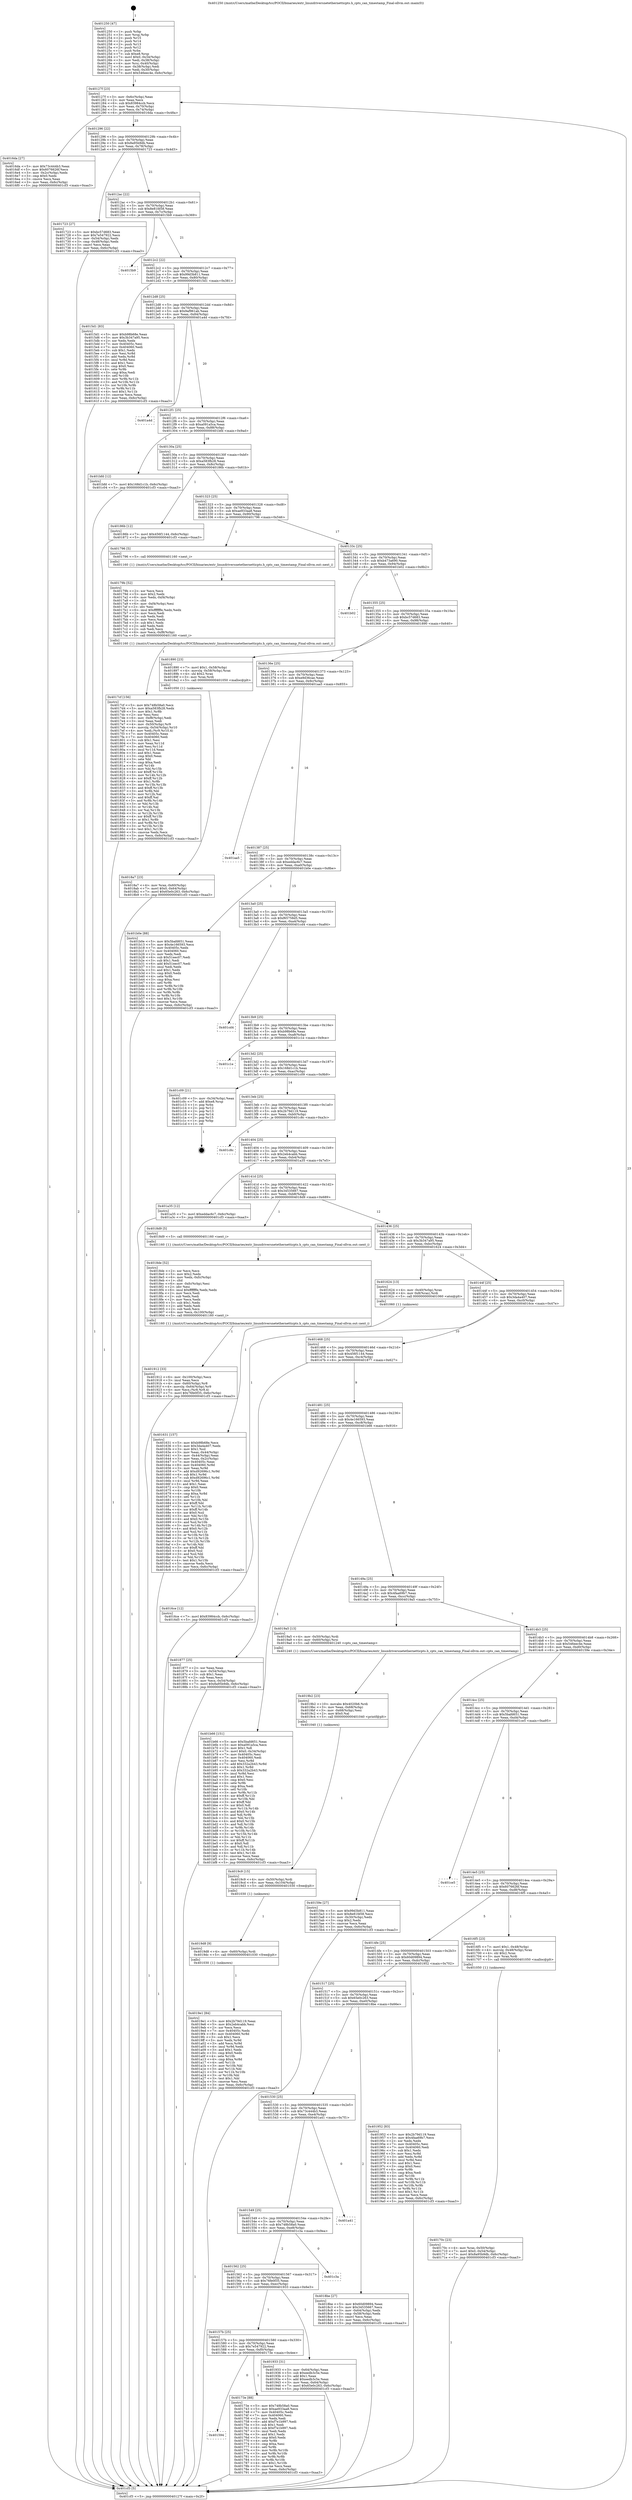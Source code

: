digraph "0x401250" {
  label = "0x401250 (/mnt/c/Users/mathe/Desktop/tcc/POCII/binaries/extr_linuxdriversnetethernetticpts.h_cpts_can_timestamp_Final-ollvm.out::main(0))"
  labelloc = "t"
  node[shape=record]

  Entry [label="",width=0.3,height=0.3,shape=circle,fillcolor=black,style=filled]
  "0x40127f" [label="{
     0x40127f [23]\l
     | [instrs]\l
     &nbsp;&nbsp;0x40127f \<+3\>: mov -0x6c(%rbp),%eax\l
     &nbsp;&nbsp;0x401282 \<+2\>: mov %eax,%ecx\l
     &nbsp;&nbsp;0x401284 \<+6\>: sub $0x83984ccb,%ecx\l
     &nbsp;&nbsp;0x40128a \<+3\>: mov %eax,-0x70(%rbp)\l
     &nbsp;&nbsp;0x40128d \<+3\>: mov %ecx,-0x74(%rbp)\l
     &nbsp;&nbsp;0x401290 \<+6\>: je 00000000004016da \<main+0x48a\>\l
  }"]
  "0x4016da" [label="{
     0x4016da [27]\l
     | [instrs]\l
     &nbsp;&nbsp;0x4016da \<+5\>: mov $0x73c444b3,%eax\l
     &nbsp;&nbsp;0x4016df \<+5\>: mov $0x6076626f,%ecx\l
     &nbsp;&nbsp;0x4016e4 \<+3\>: mov -0x2c(%rbp),%edx\l
     &nbsp;&nbsp;0x4016e7 \<+3\>: cmp $0x0,%edx\l
     &nbsp;&nbsp;0x4016ea \<+3\>: cmove %ecx,%eax\l
     &nbsp;&nbsp;0x4016ed \<+3\>: mov %eax,-0x6c(%rbp)\l
     &nbsp;&nbsp;0x4016f0 \<+5\>: jmp 0000000000401cf3 \<main+0xaa3\>\l
  }"]
  "0x401296" [label="{
     0x401296 [22]\l
     | [instrs]\l
     &nbsp;&nbsp;0x401296 \<+5\>: jmp 000000000040129b \<main+0x4b\>\l
     &nbsp;&nbsp;0x40129b \<+3\>: mov -0x70(%rbp),%eax\l
     &nbsp;&nbsp;0x40129e \<+5\>: sub $0x8a95b9db,%eax\l
     &nbsp;&nbsp;0x4012a3 \<+3\>: mov %eax,-0x78(%rbp)\l
     &nbsp;&nbsp;0x4012a6 \<+6\>: je 0000000000401723 \<main+0x4d3\>\l
  }"]
  Exit [label="",width=0.3,height=0.3,shape=circle,fillcolor=black,style=filled,peripheries=2]
  "0x401723" [label="{
     0x401723 [27]\l
     | [instrs]\l
     &nbsp;&nbsp;0x401723 \<+5\>: mov $0xbc57d683,%eax\l
     &nbsp;&nbsp;0x401728 \<+5\>: mov $0x7e547922,%ecx\l
     &nbsp;&nbsp;0x40172d \<+3\>: mov -0x54(%rbp),%edx\l
     &nbsp;&nbsp;0x401730 \<+3\>: cmp -0x48(%rbp),%edx\l
     &nbsp;&nbsp;0x401733 \<+3\>: cmovl %ecx,%eax\l
     &nbsp;&nbsp;0x401736 \<+3\>: mov %eax,-0x6c(%rbp)\l
     &nbsp;&nbsp;0x401739 \<+5\>: jmp 0000000000401cf3 \<main+0xaa3\>\l
  }"]
  "0x4012ac" [label="{
     0x4012ac [22]\l
     | [instrs]\l
     &nbsp;&nbsp;0x4012ac \<+5\>: jmp 00000000004012b1 \<main+0x61\>\l
     &nbsp;&nbsp;0x4012b1 \<+3\>: mov -0x70(%rbp),%eax\l
     &nbsp;&nbsp;0x4012b4 \<+5\>: sub $0x8e81fd58,%eax\l
     &nbsp;&nbsp;0x4012b9 \<+3\>: mov %eax,-0x7c(%rbp)\l
     &nbsp;&nbsp;0x4012bc \<+6\>: je 00000000004015b9 \<main+0x369\>\l
  }"]
  "0x4019e1" [label="{
     0x4019e1 [84]\l
     | [instrs]\l
     &nbsp;&nbsp;0x4019e1 \<+5\>: mov $0x2b79d119,%eax\l
     &nbsp;&nbsp;0x4019e6 \<+5\>: mov $0x2eb4cabb,%esi\l
     &nbsp;&nbsp;0x4019eb \<+2\>: xor %ecx,%ecx\l
     &nbsp;&nbsp;0x4019ed \<+7\>: mov 0x40405c,%edx\l
     &nbsp;&nbsp;0x4019f4 \<+8\>: mov 0x404060,%r8d\l
     &nbsp;&nbsp;0x4019fc \<+3\>: sub $0x1,%ecx\l
     &nbsp;&nbsp;0x4019ff \<+3\>: mov %edx,%r9d\l
     &nbsp;&nbsp;0x401a02 \<+3\>: add %ecx,%r9d\l
     &nbsp;&nbsp;0x401a05 \<+4\>: imul %r9d,%edx\l
     &nbsp;&nbsp;0x401a09 \<+3\>: and $0x1,%edx\l
     &nbsp;&nbsp;0x401a0c \<+3\>: cmp $0x0,%edx\l
     &nbsp;&nbsp;0x401a0f \<+4\>: sete %r10b\l
     &nbsp;&nbsp;0x401a13 \<+4\>: cmp $0xa,%r8d\l
     &nbsp;&nbsp;0x401a17 \<+4\>: setl %r11b\l
     &nbsp;&nbsp;0x401a1b \<+3\>: mov %r10b,%bl\l
     &nbsp;&nbsp;0x401a1e \<+3\>: and %r11b,%bl\l
     &nbsp;&nbsp;0x401a21 \<+3\>: xor %r11b,%r10b\l
     &nbsp;&nbsp;0x401a24 \<+3\>: or %r10b,%bl\l
     &nbsp;&nbsp;0x401a27 \<+3\>: test $0x1,%bl\l
     &nbsp;&nbsp;0x401a2a \<+3\>: cmovne %esi,%eax\l
     &nbsp;&nbsp;0x401a2d \<+3\>: mov %eax,-0x6c(%rbp)\l
     &nbsp;&nbsp;0x401a30 \<+5\>: jmp 0000000000401cf3 \<main+0xaa3\>\l
  }"]
  "0x4015b9" [label="{
     0x4015b9\l
  }", style=dashed]
  "0x4012c2" [label="{
     0x4012c2 [22]\l
     | [instrs]\l
     &nbsp;&nbsp;0x4012c2 \<+5\>: jmp 00000000004012c7 \<main+0x77\>\l
     &nbsp;&nbsp;0x4012c7 \<+3\>: mov -0x70(%rbp),%eax\l
     &nbsp;&nbsp;0x4012ca \<+5\>: sub $0x99d3b811,%eax\l
     &nbsp;&nbsp;0x4012cf \<+3\>: mov %eax,-0x80(%rbp)\l
     &nbsp;&nbsp;0x4012d2 \<+6\>: je 00000000004015d1 \<main+0x381\>\l
  }"]
  "0x4019d8" [label="{
     0x4019d8 [9]\l
     | [instrs]\l
     &nbsp;&nbsp;0x4019d8 \<+4\>: mov -0x60(%rbp),%rdi\l
     &nbsp;&nbsp;0x4019dc \<+5\>: call 0000000000401030 \<free@plt\>\l
     | [calls]\l
     &nbsp;&nbsp;0x401030 \{1\} (unknown)\l
  }"]
  "0x4015d1" [label="{
     0x4015d1 [83]\l
     | [instrs]\l
     &nbsp;&nbsp;0x4015d1 \<+5\>: mov $0xb98b68e,%eax\l
     &nbsp;&nbsp;0x4015d6 \<+5\>: mov $0x3b347a95,%ecx\l
     &nbsp;&nbsp;0x4015db \<+2\>: xor %edx,%edx\l
     &nbsp;&nbsp;0x4015dd \<+7\>: mov 0x40405c,%esi\l
     &nbsp;&nbsp;0x4015e4 \<+7\>: mov 0x404060,%edi\l
     &nbsp;&nbsp;0x4015eb \<+3\>: sub $0x1,%edx\l
     &nbsp;&nbsp;0x4015ee \<+3\>: mov %esi,%r8d\l
     &nbsp;&nbsp;0x4015f1 \<+3\>: add %edx,%r8d\l
     &nbsp;&nbsp;0x4015f4 \<+4\>: imul %r8d,%esi\l
     &nbsp;&nbsp;0x4015f8 \<+3\>: and $0x1,%esi\l
     &nbsp;&nbsp;0x4015fb \<+3\>: cmp $0x0,%esi\l
     &nbsp;&nbsp;0x4015fe \<+4\>: sete %r9b\l
     &nbsp;&nbsp;0x401602 \<+3\>: cmp $0xa,%edi\l
     &nbsp;&nbsp;0x401605 \<+4\>: setl %r10b\l
     &nbsp;&nbsp;0x401609 \<+3\>: mov %r9b,%r11b\l
     &nbsp;&nbsp;0x40160c \<+3\>: and %r10b,%r11b\l
     &nbsp;&nbsp;0x40160f \<+3\>: xor %r10b,%r9b\l
     &nbsp;&nbsp;0x401612 \<+3\>: or %r9b,%r11b\l
     &nbsp;&nbsp;0x401615 \<+4\>: test $0x1,%r11b\l
     &nbsp;&nbsp;0x401619 \<+3\>: cmovne %ecx,%eax\l
     &nbsp;&nbsp;0x40161c \<+3\>: mov %eax,-0x6c(%rbp)\l
     &nbsp;&nbsp;0x40161f \<+5\>: jmp 0000000000401cf3 \<main+0xaa3\>\l
  }"]
  "0x4012d8" [label="{
     0x4012d8 [25]\l
     | [instrs]\l
     &nbsp;&nbsp;0x4012d8 \<+5\>: jmp 00000000004012dd \<main+0x8d\>\l
     &nbsp;&nbsp;0x4012dd \<+3\>: mov -0x70(%rbp),%eax\l
     &nbsp;&nbsp;0x4012e0 \<+5\>: sub $0x9af961ab,%eax\l
     &nbsp;&nbsp;0x4012e5 \<+6\>: mov %eax,-0x84(%rbp)\l
     &nbsp;&nbsp;0x4012eb \<+6\>: je 0000000000401a4d \<main+0x7fd\>\l
  }"]
  "0x4019c9" [label="{
     0x4019c9 [15]\l
     | [instrs]\l
     &nbsp;&nbsp;0x4019c9 \<+4\>: mov -0x50(%rbp),%rdi\l
     &nbsp;&nbsp;0x4019cd \<+6\>: mov %eax,-0x104(%rbp)\l
     &nbsp;&nbsp;0x4019d3 \<+5\>: call 0000000000401030 \<free@plt\>\l
     | [calls]\l
     &nbsp;&nbsp;0x401030 \{1\} (unknown)\l
  }"]
  "0x401a4d" [label="{
     0x401a4d\l
  }", style=dashed]
  "0x4012f1" [label="{
     0x4012f1 [25]\l
     | [instrs]\l
     &nbsp;&nbsp;0x4012f1 \<+5\>: jmp 00000000004012f6 \<main+0xa6\>\l
     &nbsp;&nbsp;0x4012f6 \<+3\>: mov -0x70(%rbp),%eax\l
     &nbsp;&nbsp;0x4012f9 \<+5\>: sub $0xa091a5ca,%eax\l
     &nbsp;&nbsp;0x4012fe \<+6\>: mov %eax,-0x88(%rbp)\l
     &nbsp;&nbsp;0x401304 \<+6\>: je 0000000000401bfd \<main+0x9ad\>\l
  }"]
  "0x4019b2" [label="{
     0x4019b2 [23]\l
     | [instrs]\l
     &nbsp;&nbsp;0x4019b2 \<+10\>: movabs $0x4020b6,%rdi\l
     &nbsp;&nbsp;0x4019bc \<+3\>: mov %eax,-0x68(%rbp)\l
     &nbsp;&nbsp;0x4019bf \<+3\>: mov -0x68(%rbp),%esi\l
     &nbsp;&nbsp;0x4019c2 \<+2\>: mov $0x0,%al\l
     &nbsp;&nbsp;0x4019c4 \<+5\>: call 0000000000401040 \<printf@plt\>\l
     | [calls]\l
     &nbsp;&nbsp;0x401040 \{1\} (unknown)\l
  }"]
  "0x401bfd" [label="{
     0x401bfd [12]\l
     | [instrs]\l
     &nbsp;&nbsp;0x401bfd \<+7\>: movl $0x168d1c1b,-0x6c(%rbp)\l
     &nbsp;&nbsp;0x401c04 \<+5\>: jmp 0000000000401cf3 \<main+0xaa3\>\l
  }"]
  "0x40130a" [label="{
     0x40130a [25]\l
     | [instrs]\l
     &nbsp;&nbsp;0x40130a \<+5\>: jmp 000000000040130f \<main+0xbf\>\l
     &nbsp;&nbsp;0x40130f \<+3\>: mov -0x70(%rbp),%eax\l
     &nbsp;&nbsp;0x401312 \<+5\>: sub $0xa583fb28,%eax\l
     &nbsp;&nbsp;0x401317 \<+6\>: mov %eax,-0x8c(%rbp)\l
     &nbsp;&nbsp;0x40131d \<+6\>: je 000000000040186b \<main+0x61b\>\l
  }"]
  "0x401912" [label="{
     0x401912 [33]\l
     | [instrs]\l
     &nbsp;&nbsp;0x401912 \<+6\>: mov -0x100(%rbp),%ecx\l
     &nbsp;&nbsp;0x401918 \<+3\>: imul %eax,%ecx\l
     &nbsp;&nbsp;0x40191b \<+4\>: mov -0x60(%rbp),%r8\l
     &nbsp;&nbsp;0x40191f \<+4\>: movslq -0x64(%rbp),%r9\l
     &nbsp;&nbsp;0x401923 \<+4\>: mov %ecx,(%r8,%r9,4)\l
     &nbsp;&nbsp;0x401927 \<+7\>: movl $0x76fe0f35,-0x6c(%rbp)\l
     &nbsp;&nbsp;0x40192e \<+5\>: jmp 0000000000401cf3 \<main+0xaa3\>\l
  }"]
  "0x40186b" [label="{
     0x40186b [12]\l
     | [instrs]\l
     &nbsp;&nbsp;0x40186b \<+7\>: movl $0x456f1144,-0x6c(%rbp)\l
     &nbsp;&nbsp;0x401872 \<+5\>: jmp 0000000000401cf3 \<main+0xaa3\>\l
  }"]
  "0x401323" [label="{
     0x401323 [25]\l
     | [instrs]\l
     &nbsp;&nbsp;0x401323 \<+5\>: jmp 0000000000401328 \<main+0xd8\>\l
     &nbsp;&nbsp;0x401328 \<+3\>: mov -0x70(%rbp),%eax\l
     &nbsp;&nbsp;0x40132b \<+5\>: sub $0xae933aa8,%eax\l
     &nbsp;&nbsp;0x401330 \<+6\>: mov %eax,-0x90(%rbp)\l
     &nbsp;&nbsp;0x401336 \<+6\>: je 0000000000401796 \<main+0x546\>\l
  }"]
  "0x4018de" [label="{
     0x4018de [52]\l
     | [instrs]\l
     &nbsp;&nbsp;0x4018de \<+2\>: xor %ecx,%ecx\l
     &nbsp;&nbsp;0x4018e0 \<+5\>: mov $0x2,%edx\l
     &nbsp;&nbsp;0x4018e5 \<+6\>: mov %edx,-0xfc(%rbp)\l
     &nbsp;&nbsp;0x4018eb \<+1\>: cltd\l
     &nbsp;&nbsp;0x4018ec \<+6\>: mov -0xfc(%rbp),%esi\l
     &nbsp;&nbsp;0x4018f2 \<+2\>: idiv %esi\l
     &nbsp;&nbsp;0x4018f4 \<+6\>: imul $0xfffffffe,%edx,%edx\l
     &nbsp;&nbsp;0x4018fa \<+2\>: mov %ecx,%edi\l
     &nbsp;&nbsp;0x4018fc \<+2\>: sub %edx,%edi\l
     &nbsp;&nbsp;0x4018fe \<+2\>: mov %ecx,%edx\l
     &nbsp;&nbsp;0x401900 \<+3\>: sub $0x1,%edx\l
     &nbsp;&nbsp;0x401903 \<+2\>: add %edx,%edi\l
     &nbsp;&nbsp;0x401905 \<+2\>: sub %edi,%ecx\l
     &nbsp;&nbsp;0x401907 \<+6\>: mov %ecx,-0x100(%rbp)\l
     &nbsp;&nbsp;0x40190d \<+5\>: call 0000000000401160 \<next_i\>\l
     | [calls]\l
     &nbsp;&nbsp;0x401160 \{1\} (/mnt/c/Users/mathe/Desktop/tcc/POCII/binaries/extr_linuxdriversnetethernetticpts.h_cpts_can_timestamp_Final-ollvm.out::next_i)\l
  }"]
  "0x401796" [label="{
     0x401796 [5]\l
     | [instrs]\l
     &nbsp;&nbsp;0x401796 \<+5\>: call 0000000000401160 \<next_i\>\l
     | [calls]\l
     &nbsp;&nbsp;0x401160 \{1\} (/mnt/c/Users/mathe/Desktop/tcc/POCII/binaries/extr_linuxdriversnetethernetticpts.h_cpts_can_timestamp_Final-ollvm.out::next_i)\l
  }"]
  "0x40133c" [label="{
     0x40133c [25]\l
     | [instrs]\l
     &nbsp;&nbsp;0x40133c \<+5\>: jmp 0000000000401341 \<main+0xf1\>\l
     &nbsp;&nbsp;0x401341 \<+3\>: mov -0x70(%rbp),%eax\l
     &nbsp;&nbsp;0x401344 \<+5\>: sub $0xb473a690,%eax\l
     &nbsp;&nbsp;0x401349 \<+6\>: mov %eax,-0x94(%rbp)\l
     &nbsp;&nbsp;0x40134f \<+6\>: je 0000000000401b02 \<main+0x8b2\>\l
  }"]
  "0x4018a7" [label="{
     0x4018a7 [23]\l
     | [instrs]\l
     &nbsp;&nbsp;0x4018a7 \<+4\>: mov %rax,-0x60(%rbp)\l
     &nbsp;&nbsp;0x4018ab \<+7\>: movl $0x0,-0x64(%rbp)\l
     &nbsp;&nbsp;0x4018b2 \<+7\>: movl $0x65e0c263,-0x6c(%rbp)\l
     &nbsp;&nbsp;0x4018b9 \<+5\>: jmp 0000000000401cf3 \<main+0xaa3\>\l
  }"]
  "0x401b02" [label="{
     0x401b02\l
  }", style=dashed]
  "0x401355" [label="{
     0x401355 [25]\l
     | [instrs]\l
     &nbsp;&nbsp;0x401355 \<+5\>: jmp 000000000040135a \<main+0x10a\>\l
     &nbsp;&nbsp;0x40135a \<+3\>: mov -0x70(%rbp),%eax\l
     &nbsp;&nbsp;0x40135d \<+5\>: sub $0xbc57d683,%eax\l
     &nbsp;&nbsp;0x401362 \<+6\>: mov %eax,-0x98(%rbp)\l
     &nbsp;&nbsp;0x401368 \<+6\>: je 0000000000401890 \<main+0x640\>\l
  }"]
  "0x4017cf" [label="{
     0x4017cf [156]\l
     | [instrs]\l
     &nbsp;&nbsp;0x4017cf \<+5\>: mov $0x748b58a0,%ecx\l
     &nbsp;&nbsp;0x4017d4 \<+5\>: mov $0xa583fb28,%edx\l
     &nbsp;&nbsp;0x4017d9 \<+3\>: mov $0x1,%r8b\l
     &nbsp;&nbsp;0x4017dc \<+2\>: xor %esi,%esi\l
     &nbsp;&nbsp;0x4017de \<+6\>: mov -0xf8(%rbp),%edi\l
     &nbsp;&nbsp;0x4017e4 \<+3\>: imul %eax,%edi\l
     &nbsp;&nbsp;0x4017e7 \<+4\>: mov -0x50(%rbp),%r9\l
     &nbsp;&nbsp;0x4017eb \<+4\>: movslq -0x54(%rbp),%r10\l
     &nbsp;&nbsp;0x4017ef \<+4\>: mov %edi,(%r9,%r10,4)\l
     &nbsp;&nbsp;0x4017f3 \<+7\>: mov 0x40405c,%eax\l
     &nbsp;&nbsp;0x4017fa \<+7\>: mov 0x404060,%edi\l
     &nbsp;&nbsp;0x401801 \<+3\>: sub $0x1,%esi\l
     &nbsp;&nbsp;0x401804 \<+3\>: mov %eax,%r11d\l
     &nbsp;&nbsp;0x401807 \<+3\>: add %esi,%r11d\l
     &nbsp;&nbsp;0x40180a \<+4\>: imul %r11d,%eax\l
     &nbsp;&nbsp;0x40180e \<+3\>: and $0x1,%eax\l
     &nbsp;&nbsp;0x401811 \<+3\>: cmp $0x0,%eax\l
     &nbsp;&nbsp;0x401814 \<+3\>: sete %bl\l
     &nbsp;&nbsp;0x401817 \<+3\>: cmp $0xa,%edi\l
     &nbsp;&nbsp;0x40181a \<+4\>: setl %r14b\l
     &nbsp;&nbsp;0x40181e \<+3\>: mov %bl,%r15b\l
     &nbsp;&nbsp;0x401821 \<+4\>: xor $0xff,%r15b\l
     &nbsp;&nbsp;0x401825 \<+3\>: mov %r14b,%r12b\l
     &nbsp;&nbsp;0x401828 \<+4\>: xor $0xff,%r12b\l
     &nbsp;&nbsp;0x40182c \<+4\>: xor $0x1,%r8b\l
     &nbsp;&nbsp;0x401830 \<+3\>: mov %r15b,%r13b\l
     &nbsp;&nbsp;0x401833 \<+4\>: and $0xff,%r13b\l
     &nbsp;&nbsp;0x401837 \<+3\>: and %r8b,%bl\l
     &nbsp;&nbsp;0x40183a \<+3\>: mov %r12b,%al\l
     &nbsp;&nbsp;0x40183d \<+2\>: and $0xff,%al\l
     &nbsp;&nbsp;0x40183f \<+3\>: and %r8b,%r14b\l
     &nbsp;&nbsp;0x401842 \<+3\>: or %bl,%r13b\l
     &nbsp;&nbsp;0x401845 \<+3\>: or %r14b,%al\l
     &nbsp;&nbsp;0x401848 \<+3\>: xor %al,%r13b\l
     &nbsp;&nbsp;0x40184b \<+3\>: or %r12b,%r15b\l
     &nbsp;&nbsp;0x40184e \<+4\>: xor $0xff,%r15b\l
     &nbsp;&nbsp;0x401852 \<+4\>: or $0x1,%r8b\l
     &nbsp;&nbsp;0x401856 \<+3\>: and %r8b,%r15b\l
     &nbsp;&nbsp;0x401859 \<+3\>: or %r15b,%r13b\l
     &nbsp;&nbsp;0x40185c \<+4\>: test $0x1,%r13b\l
     &nbsp;&nbsp;0x401860 \<+3\>: cmovne %edx,%ecx\l
     &nbsp;&nbsp;0x401863 \<+3\>: mov %ecx,-0x6c(%rbp)\l
     &nbsp;&nbsp;0x401866 \<+5\>: jmp 0000000000401cf3 \<main+0xaa3\>\l
  }"]
  "0x401890" [label="{
     0x401890 [23]\l
     | [instrs]\l
     &nbsp;&nbsp;0x401890 \<+7\>: movl $0x1,-0x58(%rbp)\l
     &nbsp;&nbsp;0x401897 \<+4\>: movslq -0x58(%rbp),%rax\l
     &nbsp;&nbsp;0x40189b \<+4\>: shl $0x2,%rax\l
     &nbsp;&nbsp;0x40189f \<+3\>: mov %rax,%rdi\l
     &nbsp;&nbsp;0x4018a2 \<+5\>: call 0000000000401050 \<malloc@plt\>\l
     | [calls]\l
     &nbsp;&nbsp;0x401050 \{1\} (unknown)\l
  }"]
  "0x40136e" [label="{
     0x40136e [25]\l
     | [instrs]\l
     &nbsp;&nbsp;0x40136e \<+5\>: jmp 0000000000401373 \<main+0x123\>\l
     &nbsp;&nbsp;0x401373 \<+3\>: mov -0x70(%rbp),%eax\l
     &nbsp;&nbsp;0x401376 \<+5\>: sub $0xe9d36cae,%eax\l
     &nbsp;&nbsp;0x40137b \<+6\>: mov %eax,-0x9c(%rbp)\l
     &nbsp;&nbsp;0x401381 \<+6\>: je 0000000000401aa5 \<main+0x855\>\l
  }"]
  "0x40179b" [label="{
     0x40179b [52]\l
     | [instrs]\l
     &nbsp;&nbsp;0x40179b \<+2\>: xor %ecx,%ecx\l
     &nbsp;&nbsp;0x40179d \<+5\>: mov $0x2,%edx\l
     &nbsp;&nbsp;0x4017a2 \<+6\>: mov %edx,-0xf4(%rbp)\l
     &nbsp;&nbsp;0x4017a8 \<+1\>: cltd\l
     &nbsp;&nbsp;0x4017a9 \<+6\>: mov -0xf4(%rbp),%esi\l
     &nbsp;&nbsp;0x4017af \<+2\>: idiv %esi\l
     &nbsp;&nbsp;0x4017b1 \<+6\>: imul $0xfffffffe,%edx,%edx\l
     &nbsp;&nbsp;0x4017b7 \<+2\>: mov %ecx,%edi\l
     &nbsp;&nbsp;0x4017b9 \<+2\>: sub %edx,%edi\l
     &nbsp;&nbsp;0x4017bb \<+2\>: mov %ecx,%edx\l
     &nbsp;&nbsp;0x4017bd \<+3\>: sub $0x1,%edx\l
     &nbsp;&nbsp;0x4017c0 \<+2\>: add %edx,%edi\l
     &nbsp;&nbsp;0x4017c2 \<+2\>: sub %edi,%ecx\l
     &nbsp;&nbsp;0x4017c4 \<+6\>: mov %ecx,-0xf8(%rbp)\l
     &nbsp;&nbsp;0x4017ca \<+5\>: call 0000000000401160 \<next_i\>\l
     | [calls]\l
     &nbsp;&nbsp;0x401160 \{1\} (/mnt/c/Users/mathe/Desktop/tcc/POCII/binaries/extr_linuxdriversnetethernetticpts.h_cpts_can_timestamp_Final-ollvm.out::next_i)\l
  }"]
  "0x401aa5" [label="{
     0x401aa5\l
  }", style=dashed]
  "0x401387" [label="{
     0x401387 [25]\l
     | [instrs]\l
     &nbsp;&nbsp;0x401387 \<+5\>: jmp 000000000040138c \<main+0x13c\>\l
     &nbsp;&nbsp;0x40138c \<+3\>: mov -0x70(%rbp),%eax\l
     &nbsp;&nbsp;0x40138f \<+5\>: sub $0xeddac6c7,%eax\l
     &nbsp;&nbsp;0x401394 \<+6\>: mov %eax,-0xa0(%rbp)\l
     &nbsp;&nbsp;0x40139a \<+6\>: je 0000000000401b0e \<main+0x8be\>\l
  }"]
  "0x401594" [label="{
     0x401594\l
  }", style=dashed]
  "0x401b0e" [label="{
     0x401b0e [88]\l
     | [instrs]\l
     &nbsp;&nbsp;0x401b0e \<+5\>: mov $0x5bafd651,%eax\l
     &nbsp;&nbsp;0x401b13 \<+5\>: mov $0x4e166593,%ecx\l
     &nbsp;&nbsp;0x401b18 \<+7\>: mov 0x40405c,%edx\l
     &nbsp;&nbsp;0x401b1f \<+7\>: mov 0x404060,%esi\l
     &nbsp;&nbsp;0x401b26 \<+2\>: mov %edx,%edi\l
     &nbsp;&nbsp;0x401b28 \<+6\>: sub $0x51eec07,%edi\l
     &nbsp;&nbsp;0x401b2e \<+3\>: sub $0x1,%edi\l
     &nbsp;&nbsp;0x401b31 \<+6\>: add $0x51eec07,%edi\l
     &nbsp;&nbsp;0x401b37 \<+3\>: imul %edi,%edx\l
     &nbsp;&nbsp;0x401b3a \<+3\>: and $0x1,%edx\l
     &nbsp;&nbsp;0x401b3d \<+3\>: cmp $0x0,%edx\l
     &nbsp;&nbsp;0x401b40 \<+4\>: sete %r8b\l
     &nbsp;&nbsp;0x401b44 \<+3\>: cmp $0xa,%esi\l
     &nbsp;&nbsp;0x401b47 \<+4\>: setl %r9b\l
     &nbsp;&nbsp;0x401b4b \<+3\>: mov %r8b,%r10b\l
     &nbsp;&nbsp;0x401b4e \<+3\>: and %r9b,%r10b\l
     &nbsp;&nbsp;0x401b51 \<+3\>: xor %r9b,%r8b\l
     &nbsp;&nbsp;0x401b54 \<+3\>: or %r8b,%r10b\l
     &nbsp;&nbsp;0x401b57 \<+4\>: test $0x1,%r10b\l
     &nbsp;&nbsp;0x401b5b \<+3\>: cmovne %ecx,%eax\l
     &nbsp;&nbsp;0x401b5e \<+3\>: mov %eax,-0x6c(%rbp)\l
     &nbsp;&nbsp;0x401b61 \<+5\>: jmp 0000000000401cf3 \<main+0xaa3\>\l
  }"]
  "0x4013a0" [label="{
     0x4013a0 [25]\l
     | [instrs]\l
     &nbsp;&nbsp;0x4013a0 \<+5\>: jmp 00000000004013a5 \<main+0x155\>\l
     &nbsp;&nbsp;0x4013a5 \<+3\>: mov -0x70(%rbp),%eax\l
     &nbsp;&nbsp;0x4013a8 \<+5\>: sub $0xf65758d5,%eax\l
     &nbsp;&nbsp;0x4013ad \<+6\>: mov %eax,-0xa4(%rbp)\l
     &nbsp;&nbsp;0x4013b3 \<+6\>: je 0000000000401cd4 \<main+0xa84\>\l
  }"]
  "0x40173e" [label="{
     0x40173e [88]\l
     | [instrs]\l
     &nbsp;&nbsp;0x40173e \<+5\>: mov $0x748b58a0,%eax\l
     &nbsp;&nbsp;0x401743 \<+5\>: mov $0xae933aa8,%ecx\l
     &nbsp;&nbsp;0x401748 \<+7\>: mov 0x40405c,%edx\l
     &nbsp;&nbsp;0x40174f \<+7\>: mov 0x404060,%esi\l
     &nbsp;&nbsp;0x401756 \<+2\>: mov %edx,%edi\l
     &nbsp;&nbsp;0x401758 \<+6\>: add $0xf7e1b997,%edi\l
     &nbsp;&nbsp;0x40175e \<+3\>: sub $0x1,%edi\l
     &nbsp;&nbsp;0x401761 \<+6\>: sub $0xf7e1b997,%edi\l
     &nbsp;&nbsp;0x401767 \<+3\>: imul %edi,%edx\l
     &nbsp;&nbsp;0x40176a \<+3\>: and $0x1,%edx\l
     &nbsp;&nbsp;0x40176d \<+3\>: cmp $0x0,%edx\l
     &nbsp;&nbsp;0x401770 \<+4\>: sete %r8b\l
     &nbsp;&nbsp;0x401774 \<+3\>: cmp $0xa,%esi\l
     &nbsp;&nbsp;0x401777 \<+4\>: setl %r9b\l
     &nbsp;&nbsp;0x40177b \<+3\>: mov %r8b,%r10b\l
     &nbsp;&nbsp;0x40177e \<+3\>: and %r9b,%r10b\l
     &nbsp;&nbsp;0x401781 \<+3\>: xor %r9b,%r8b\l
     &nbsp;&nbsp;0x401784 \<+3\>: or %r8b,%r10b\l
     &nbsp;&nbsp;0x401787 \<+4\>: test $0x1,%r10b\l
     &nbsp;&nbsp;0x40178b \<+3\>: cmovne %ecx,%eax\l
     &nbsp;&nbsp;0x40178e \<+3\>: mov %eax,-0x6c(%rbp)\l
     &nbsp;&nbsp;0x401791 \<+5\>: jmp 0000000000401cf3 \<main+0xaa3\>\l
  }"]
  "0x401cd4" [label="{
     0x401cd4\l
  }", style=dashed]
  "0x4013b9" [label="{
     0x4013b9 [25]\l
     | [instrs]\l
     &nbsp;&nbsp;0x4013b9 \<+5\>: jmp 00000000004013be \<main+0x16e\>\l
     &nbsp;&nbsp;0x4013be \<+3\>: mov -0x70(%rbp),%eax\l
     &nbsp;&nbsp;0x4013c1 \<+5\>: sub $0xb98b68e,%eax\l
     &nbsp;&nbsp;0x4013c6 \<+6\>: mov %eax,-0xa8(%rbp)\l
     &nbsp;&nbsp;0x4013cc \<+6\>: je 0000000000401c1e \<main+0x9ce\>\l
  }"]
  "0x40157b" [label="{
     0x40157b [25]\l
     | [instrs]\l
     &nbsp;&nbsp;0x40157b \<+5\>: jmp 0000000000401580 \<main+0x330\>\l
     &nbsp;&nbsp;0x401580 \<+3\>: mov -0x70(%rbp),%eax\l
     &nbsp;&nbsp;0x401583 \<+5\>: sub $0x7e547922,%eax\l
     &nbsp;&nbsp;0x401588 \<+6\>: mov %eax,-0xf0(%rbp)\l
     &nbsp;&nbsp;0x40158e \<+6\>: je 000000000040173e \<main+0x4ee\>\l
  }"]
  "0x401c1e" [label="{
     0x401c1e\l
  }", style=dashed]
  "0x4013d2" [label="{
     0x4013d2 [25]\l
     | [instrs]\l
     &nbsp;&nbsp;0x4013d2 \<+5\>: jmp 00000000004013d7 \<main+0x187\>\l
     &nbsp;&nbsp;0x4013d7 \<+3\>: mov -0x70(%rbp),%eax\l
     &nbsp;&nbsp;0x4013da \<+5\>: sub $0x168d1c1b,%eax\l
     &nbsp;&nbsp;0x4013df \<+6\>: mov %eax,-0xac(%rbp)\l
     &nbsp;&nbsp;0x4013e5 \<+6\>: je 0000000000401c09 \<main+0x9b9\>\l
  }"]
  "0x401933" [label="{
     0x401933 [31]\l
     | [instrs]\l
     &nbsp;&nbsp;0x401933 \<+3\>: mov -0x64(%rbp),%eax\l
     &nbsp;&nbsp;0x401936 \<+5\>: sub $0xeedb3c5e,%eax\l
     &nbsp;&nbsp;0x40193b \<+3\>: add $0x1,%eax\l
     &nbsp;&nbsp;0x40193e \<+5\>: add $0xeedb3c5e,%eax\l
     &nbsp;&nbsp;0x401943 \<+3\>: mov %eax,-0x64(%rbp)\l
     &nbsp;&nbsp;0x401946 \<+7\>: movl $0x65e0c263,-0x6c(%rbp)\l
     &nbsp;&nbsp;0x40194d \<+5\>: jmp 0000000000401cf3 \<main+0xaa3\>\l
  }"]
  "0x401c09" [label="{
     0x401c09 [21]\l
     | [instrs]\l
     &nbsp;&nbsp;0x401c09 \<+3\>: mov -0x34(%rbp),%eax\l
     &nbsp;&nbsp;0x401c0c \<+7\>: add $0xe8,%rsp\l
     &nbsp;&nbsp;0x401c13 \<+1\>: pop %rbx\l
     &nbsp;&nbsp;0x401c14 \<+2\>: pop %r12\l
     &nbsp;&nbsp;0x401c16 \<+2\>: pop %r13\l
     &nbsp;&nbsp;0x401c18 \<+2\>: pop %r14\l
     &nbsp;&nbsp;0x401c1a \<+2\>: pop %r15\l
     &nbsp;&nbsp;0x401c1c \<+1\>: pop %rbp\l
     &nbsp;&nbsp;0x401c1d \<+1\>: ret\l
  }"]
  "0x4013eb" [label="{
     0x4013eb [25]\l
     | [instrs]\l
     &nbsp;&nbsp;0x4013eb \<+5\>: jmp 00000000004013f0 \<main+0x1a0\>\l
     &nbsp;&nbsp;0x4013f0 \<+3\>: mov -0x70(%rbp),%eax\l
     &nbsp;&nbsp;0x4013f3 \<+5\>: sub $0x2b79d119,%eax\l
     &nbsp;&nbsp;0x4013f8 \<+6\>: mov %eax,-0xb0(%rbp)\l
     &nbsp;&nbsp;0x4013fe \<+6\>: je 0000000000401c8c \<main+0xa3c\>\l
  }"]
  "0x401562" [label="{
     0x401562 [25]\l
     | [instrs]\l
     &nbsp;&nbsp;0x401562 \<+5\>: jmp 0000000000401567 \<main+0x317\>\l
     &nbsp;&nbsp;0x401567 \<+3\>: mov -0x70(%rbp),%eax\l
     &nbsp;&nbsp;0x40156a \<+5\>: sub $0x76fe0f35,%eax\l
     &nbsp;&nbsp;0x40156f \<+6\>: mov %eax,-0xec(%rbp)\l
     &nbsp;&nbsp;0x401575 \<+6\>: je 0000000000401933 \<main+0x6e3\>\l
  }"]
  "0x401c8c" [label="{
     0x401c8c\l
  }", style=dashed]
  "0x401404" [label="{
     0x401404 [25]\l
     | [instrs]\l
     &nbsp;&nbsp;0x401404 \<+5\>: jmp 0000000000401409 \<main+0x1b9\>\l
     &nbsp;&nbsp;0x401409 \<+3\>: mov -0x70(%rbp),%eax\l
     &nbsp;&nbsp;0x40140c \<+5\>: sub $0x2eb4cabb,%eax\l
     &nbsp;&nbsp;0x401411 \<+6\>: mov %eax,-0xb4(%rbp)\l
     &nbsp;&nbsp;0x401417 \<+6\>: je 0000000000401a35 \<main+0x7e5\>\l
  }"]
  "0x401c3a" [label="{
     0x401c3a\l
  }", style=dashed]
  "0x401a35" [label="{
     0x401a35 [12]\l
     | [instrs]\l
     &nbsp;&nbsp;0x401a35 \<+7\>: movl $0xeddac6c7,-0x6c(%rbp)\l
     &nbsp;&nbsp;0x401a3c \<+5\>: jmp 0000000000401cf3 \<main+0xaa3\>\l
  }"]
  "0x40141d" [label="{
     0x40141d [25]\l
     | [instrs]\l
     &nbsp;&nbsp;0x40141d \<+5\>: jmp 0000000000401422 \<main+0x1d2\>\l
     &nbsp;&nbsp;0x401422 \<+3\>: mov -0x70(%rbp),%eax\l
     &nbsp;&nbsp;0x401425 \<+5\>: sub $0x34535667,%eax\l
     &nbsp;&nbsp;0x40142a \<+6\>: mov %eax,-0xb8(%rbp)\l
     &nbsp;&nbsp;0x401430 \<+6\>: je 00000000004018d9 \<main+0x689\>\l
  }"]
  "0x401549" [label="{
     0x401549 [25]\l
     | [instrs]\l
     &nbsp;&nbsp;0x401549 \<+5\>: jmp 000000000040154e \<main+0x2fe\>\l
     &nbsp;&nbsp;0x40154e \<+3\>: mov -0x70(%rbp),%eax\l
     &nbsp;&nbsp;0x401551 \<+5\>: sub $0x748b58a0,%eax\l
     &nbsp;&nbsp;0x401556 \<+6\>: mov %eax,-0xe8(%rbp)\l
     &nbsp;&nbsp;0x40155c \<+6\>: je 0000000000401c3a \<main+0x9ea\>\l
  }"]
  "0x4018d9" [label="{
     0x4018d9 [5]\l
     | [instrs]\l
     &nbsp;&nbsp;0x4018d9 \<+5\>: call 0000000000401160 \<next_i\>\l
     | [calls]\l
     &nbsp;&nbsp;0x401160 \{1\} (/mnt/c/Users/mathe/Desktop/tcc/POCII/binaries/extr_linuxdriversnetethernetticpts.h_cpts_can_timestamp_Final-ollvm.out::next_i)\l
  }"]
  "0x401436" [label="{
     0x401436 [25]\l
     | [instrs]\l
     &nbsp;&nbsp;0x401436 \<+5\>: jmp 000000000040143b \<main+0x1eb\>\l
     &nbsp;&nbsp;0x40143b \<+3\>: mov -0x70(%rbp),%eax\l
     &nbsp;&nbsp;0x40143e \<+5\>: sub $0x3b347a95,%eax\l
     &nbsp;&nbsp;0x401443 \<+6\>: mov %eax,-0xbc(%rbp)\l
     &nbsp;&nbsp;0x401449 \<+6\>: je 0000000000401624 \<main+0x3d4\>\l
  }"]
  "0x401a41" [label="{
     0x401a41\l
  }", style=dashed]
  "0x401624" [label="{
     0x401624 [13]\l
     | [instrs]\l
     &nbsp;&nbsp;0x401624 \<+4\>: mov -0x40(%rbp),%rax\l
     &nbsp;&nbsp;0x401628 \<+4\>: mov 0x8(%rax),%rdi\l
     &nbsp;&nbsp;0x40162c \<+5\>: call 0000000000401060 \<atoi@plt\>\l
     | [calls]\l
     &nbsp;&nbsp;0x401060 \{1\} (unknown)\l
  }"]
  "0x40144f" [label="{
     0x40144f [25]\l
     | [instrs]\l
     &nbsp;&nbsp;0x40144f \<+5\>: jmp 0000000000401454 \<main+0x204\>\l
     &nbsp;&nbsp;0x401454 \<+3\>: mov -0x70(%rbp),%eax\l
     &nbsp;&nbsp;0x401457 \<+5\>: sub $0x3da4a407,%eax\l
     &nbsp;&nbsp;0x40145c \<+6\>: mov %eax,-0xc0(%rbp)\l
     &nbsp;&nbsp;0x401462 \<+6\>: je 00000000004016ce \<main+0x47e\>\l
  }"]
  "0x401530" [label="{
     0x401530 [25]\l
     | [instrs]\l
     &nbsp;&nbsp;0x401530 \<+5\>: jmp 0000000000401535 \<main+0x2e5\>\l
     &nbsp;&nbsp;0x401535 \<+3\>: mov -0x70(%rbp),%eax\l
     &nbsp;&nbsp;0x401538 \<+5\>: sub $0x73c444b3,%eax\l
     &nbsp;&nbsp;0x40153d \<+6\>: mov %eax,-0xe4(%rbp)\l
     &nbsp;&nbsp;0x401543 \<+6\>: je 0000000000401a41 \<main+0x7f1\>\l
  }"]
  "0x4016ce" [label="{
     0x4016ce [12]\l
     | [instrs]\l
     &nbsp;&nbsp;0x4016ce \<+7\>: movl $0x83984ccb,-0x6c(%rbp)\l
     &nbsp;&nbsp;0x4016d5 \<+5\>: jmp 0000000000401cf3 \<main+0xaa3\>\l
  }"]
  "0x401468" [label="{
     0x401468 [25]\l
     | [instrs]\l
     &nbsp;&nbsp;0x401468 \<+5\>: jmp 000000000040146d \<main+0x21d\>\l
     &nbsp;&nbsp;0x40146d \<+3\>: mov -0x70(%rbp),%eax\l
     &nbsp;&nbsp;0x401470 \<+5\>: sub $0x456f1144,%eax\l
     &nbsp;&nbsp;0x401475 \<+6\>: mov %eax,-0xc4(%rbp)\l
     &nbsp;&nbsp;0x40147b \<+6\>: je 0000000000401877 \<main+0x627\>\l
  }"]
  "0x4018be" [label="{
     0x4018be [27]\l
     | [instrs]\l
     &nbsp;&nbsp;0x4018be \<+5\>: mov $0x60d09894,%eax\l
     &nbsp;&nbsp;0x4018c3 \<+5\>: mov $0x34535667,%ecx\l
     &nbsp;&nbsp;0x4018c8 \<+3\>: mov -0x64(%rbp),%edx\l
     &nbsp;&nbsp;0x4018cb \<+3\>: cmp -0x58(%rbp),%edx\l
     &nbsp;&nbsp;0x4018ce \<+3\>: cmovl %ecx,%eax\l
     &nbsp;&nbsp;0x4018d1 \<+3\>: mov %eax,-0x6c(%rbp)\l
     &nbsp;&nbsp;0x4018d4 \<+5\>: jmp 0000000000401cf3 \<main+0xaa3\>\l
  }"]
  "0x401877" [label="{
     0x401877 [25]\l
     | [instrs]\l
     &nbsp;&nbsp;0x401877 \<+2\>: xor %eax,%eax\l
     &nbsp;&nbsp;0x401879 \<+3\>: mov -0x54(%rbp),%ecx\l
     &nbsp;&nbsp;0x40187c \<+3\>: sub $0x1,%eax\l
     &nbsp;&nbsp;0x40187f \<+2\>: sub %eax,%ecx\l
     &nbsp;&nbsp;0x401881 \<+3\>: mov %ecx,-0x54(%rbp)\l
     &nbsp;&nbsp;0x401884 \<+7\>: movl $0x8a95b9db,-0x6c(%rbp)\l
     &nbsp;&nbsp;0x40188b \<+5\>: jmp 0000000000401cf3 \<main+0xaa3\>\l
  }"]
  "0x401481" [label="{
     0x401481 [25]\l
     | [instrs]\l
     &nbsp;&nbsp;0x401481 \<+5\>: jmp 0000000000401486 \<main+0x236\>\l
     &nbsp;&nbsp;0x401486 \<+3\>: mov -0x70(%rbp),%eax\l
     &nbsp;&nbsp;0x401489 \<+5\>: sub $0x4e166593,%eax\l
     &nbsp;&nbsp;0x40148e \<+6\>: mov %eax,-0xc8(%rbp)\l
     &nbsp;&nbsp;0x401494 \<+6\>: je 0000000000401b66 \<main+0x916\>\l
  }"]
  "0x401517" [label="{
     0x401517 [25]\l
     | [instrs]\l
     &nbsp;&nbsp;0x401517 \<+5\>: jmp 000000000040151c \<main+0x2cc\>\l
     &nbsp;&nbsp;0x40151c \<+3\>: mov -0x70(%rbp),%eax\l
     &nbsp;&nbsp;0x40151f \<+5\>: sub $0x65e0c263,%eax\l
     &nbsp;&nbsp;0x401524 \<+6\>: mov %eax,-0xe0(%rbp)\l
     &nbsp;&nbsp;0x40152a \<+6\>: je 00000000004018be \<main+0x66e\>\l
  }"]
  "0x401b66" [label="{
     0x401b66 [151]\l
     | [instrs]\l
     &nbsp;&nbsp;0x401b66 \<+5\>: mov $0x5bafd651,%eax\l
     &nbsp;&nbsp;0x401b6b \<+5\>: mov $0xa091a5ca,%ecx\l
     &nbsp;&nbsp;0x401b70 \<+2\>: mov $0x1,%dl\l
     &nbsp;&nbsp;0x401b72 \<+7\>: movl $0x0,-0x34(%rbp)\l
     &nbsp;&nbsp;0x401b79 \<+7\>: mov 0x40405c,%esi\l
     &nbsp;&nbsp;0x401b80 \<+7\>: mov 0x404060,%edi\l
     &nbsp;&nbsp;0x401b87 \<+3\>: mov %esi,%r8d\l
     &nbsp;&nbsp;0x401b8a \<+7\>: add $0x332a2b43,%r8d\l
     &nbsp;&nbsp;0x401b91 \<+4\>: sub $0x1,%r8d\l
     &nbsp;&nbsp;0x401b95 \<+7\>: sub $0x332a2b43,%r8d\l
     &nbsp;&nbsp;0x401b9c \<+4\>: imul %r8d,%esi\l
     &nbsp;&nbsp;0x401ba0 \<+3\>: and $0x1,%esi\l
     &nbsp;&nbsp;0x401ba3 \<+3\>: cmp $0x0,%esi\l
     &nbsp;&nbsp;0x401ba6 \<+4\>: sete %r9b\l
     &nbsp;&nbsp;0x401baa \<+3\>: cmp $0xa,%edi\l
     &nbsp;&nbsp;0x401bad \<+4\>: setl %r10b\l
     &nbsp;&nbsp;0x401bb1 \<+3\>: mov %r9b,%r11b\l
     &nbsp;&nbsp;0x401bb4 \<+4\>: xor $0xff,%r11b\l
     &nbsp;&nbsp;0x401bb8 \<+3\>: mov %r10b,%bl\l
     &nbsp;&nbsp;0x401bbb \<+3\>: xor $0xff,%bl\l
     &nbsp;&nbsp;0x401bbe \<+3\>: xor $0x0,%dl\l
     &nbsp;&nbsp;0x401bc1 \<+3\>: mov %r11b,%r14b\l
     &nbsp;&nbsp;0x401bc4 \<+4\>: and $0x0,%r14b\l
     &nbsp;&nbsp;0x401bc8 \<+3\>: and %dl,%r9b\l
     &nbsp;&nbsp;0x401bcb \<+3\>: mov %bl,%r15b\l
     &nbsp;&nbsp;0x401bce \<+4\>: and $0x0,%r15b\l
     &nbsp;&nbsp;0x401bd2 \<+3\>: and %dl,%r10b\l
     &nbsp;&nbsp;0x401bd5 \<+3\>: or %r9b,%r14b\l
     &nbsp;&nbsp;0x401bd8 \<+3\>: or %r10b,%r15b\l
     &nbsp;&nbsp;0x401bdb \<+3\>: xor %r15b,%r14b\l
     &nbsp;&nbsp;0x401bde \<+3\>: or %bl,%r11b\l
     &nbsp;&nbsp;0x401be1 \<+4\>: xor $0xff,%r11b\l
     &nbsp;&nbsp;0x401be5 \<+3\>: or $0x0,%dl\l
     &nbsp;&nbsp;0x401be8 \<+3\>: and %dl,%r11b\l
     &nbsp;&nbsp;0x401beb \<+3\>: or %r11b,%r14b\l
     &nbsp;&nbsp;0x401bee \<+4\>: test $0x1,%r14b\l
     &nbsp;&nbsp;0x401bf2 \<+3\>: cmovne %ecx,%eax\l
     &nbsp;&nbsp;0x401bf5 \<+3\>: mov %eax,-0x6c(%rbp)\l
     &nbsp;&nbsp;0x401bf8 \<+5\>: jmp 0000000000401cf3 \<main+0xaa3\>\l
  }"]
  "0x40149a" [label="{
     0x40149a [25]\l
     | [instrs]\l
     &nbsp;&nbsp;0x40149a \<+5\>: jmp 000000000040149f \<main+0x24f\>\l
     &nbsp;&nbsp;0x40149f \<+3\>: mov -0x70(%rbp),%eax\l
     &nbsp;&nbsp;0x4014a2 \<+5\>: sub $0x4faa69b7,%eax\l
     &nbsp;&nbsp;0x4014a7 \<+6\>: mov %eax,-0xcc(%rbp)\l
     &nbsp;&nbsp;0x4014ad \<+6\>: je 00000000004019a5 \<main+0x755\>\l
  }"]
  "0x401952" [label="{
     0x401952 [83]\l
     | [instrs]\l
     &nbsp;&nbsp;0x401952 \<+5\>: mov $0x2b79d119,%eax\l
     &nbsp;&nbsp;0x401957 \<+5\>: mov $0x4faa69b7,%ecx\l
     &nbsp;&nbsp;0x40195c \<+2\>: xor %edx,%edx\l
     &nbsp;&nbsp;0x40195e \<+7\>: mov 0x40405c,%esi\l
     &nbsp;&nbsp;0x401965 \<+7\>: mov 0x404060,%edi\l
     &nbsp;&nbsp;0x40196c \<+3\>: sub $0x1,%edx\l
     &nbsp;&nbsp;0x40196f \<+3\>: mov %esi,%r8d\l
     &nbsp;&nbsp;0x401972 \<+3\>: add %edx,%r8d\l
     &nbsp;&nbsp;0x401975 \<+4\>: imul %r8d,%esi\l
     &nbsp;&nbsp;0x401979 \<+3\>: and $0x1,%esi\l
     &nbsp;&nbsp;0x40197c \<+3\>: cmp $0x0,%esi\l
     &nbsp;&nbsp;0x40197f \<+4\>: sete %r9b\l
     &nbsp;&nbsp;0x401983 \<+3\>: cmp $0xa,%edi\l
     &nbsp;&nbsp;0x401986 \<+4\>: setl %r10b\l
     &nbsp;&nbsp;0x40198a \<+3\>: mov %r9b,%r11b\l
     &nbsp;&nbsp;0x40198d \<+3\>: and %r10b,%r11b\l
     &nbsp;&nbsp;0x401990 \<+3\>: xor %r10b,%r9b\l
     &nbsp;&nbsp;0x401993 \<+3\>: or %r9b,%r11b\l
     &nbsp;&nbsp;0x401996 \<+4\>: test $0x1,%r11b\l
     &nbsp;&nbsp;0x40199a \<+3\>: cmovne %ecx,%eax\l
     &nbsp;&nbsp;0x40199d \<+3\>: mov %eax,-0x6c(%rbp)\l
     &nbsp;&nbsp;0x4019a0 \<+5\>: jmp 0000000000401cf3 \<main+0xaa3\>\l
  }"]
  "0x4019a5" [label="{
     0x4019a5 [13]\l
     | [instrs]\l
     &nbsp;&nbsp;0x4019a5 \<+4\>: mov -0x50(%rbp),%rdi\l
     &nbsp;&nbsp;0x4019a9 \<+4\>: mov -0x60(%rbp),%rsi\l
     &nbsp;&nbsp;0x4019ad \<+5\>: call 0000000000401240 \<cpts_can_timestamp\>\l
     | [calls]\l
     &nbsp;&nbsp;0x401240 \{1\} (/mnt/c/Users/mathe/Desktop/tcc/POCII/binaries/extr_linuxdriversnetethernetticpts.h_cpts_can_timestamp_Final-ollvm.out::cpts_can_timestamp)\l
  }"]
  "0x4014b3" [label="{
     0x4014b3 [25]\l
     | [instrs]\l
     &nbsp;&nbsp;0x4014b3 \<+5\>: jmp 00000000004014b8 \<main+0x268\>\l
     &nbsp;&nbsp;0x4014b8 \<+3\>: mov -0x70(%rbp),%eax\l
     &nbsp;&nbsp;0x4014bb \<+5\>: sub $0x546eec4e,%eax\l
     &nbsp;&nbsp;0x4014c0 \<+6\>: mov %eax,-0xd0(%rbp)\l
     &nbsp;&nbsp;0x4014c6 \<+6\>: je 000000000040159e \<main+0x34e\>\l
  }"]
  "0x40170c" [label="{
     0x40170c [23]\l
     | [instrs]\l
     &nbsp;&nbsp;0x40170c \<+4\>: mov %rax,-0x50(%rbp)\l
     &nbsp;&nbsp;0x401710 \<+7\>: movl $0x0,-0x54(%rbp)\l
     &nbsp;&nbsp;0x401717 \<+7\>: movl $0x8a95b9db,-0x6c(%rbp)\l
     &nbsp;&nbsp;0x40171e \<+5\>: jmp 0000000000401cf3 \<main+0xaa3\>\l
  }"]
  "0x40159e" [label="{
     0x40159e [27]\l
     | [instrs]\l
     &nbsp;&nbsp;0x40159e \<+5\>: mov $0x99d3b811,%eax\l
     &nbsp;&nbsp;0x4015a3 \<+5\>: mov $0x8e81fd58,%ecx\l
     &nbsp;&nbsp;0x4015a8 \<+3\>: mov -0x30(%rbp),%edx\l
     &nbsp;&nbsp;0x4015ab \<+3\>: cmp $0x2,%edx\l
     &nbsp;&nbsp;0x4015ae \<+3\>: cmovne %ecx,%eax\l
     &nbsp;&nbsp;0x4015b1 \<+3\>: mov %eax,-0x6c(%rbp)\l
     &nbsp;&nbsp;0x4015b4 \<+5\>: jmp 0000000000401cf3 \<main+0xaa3\>\l
  }"]
  "0x4014cc" [label="{
     0x4014cc [25]\l
     | [instrs]\l
     &nbsp;&nbsp;0x4014cc \<+5\>: jmp 00000000004014d1 \<main+0x281\>\l
     &nbsp;&nbsp;0x4014d1 \<+3\>: mov -0x70(%rbp),%eax\l
     &nbsp;&nbsp;0x4014d4 \<+5\>: sub $0x5bafd651,%eax\l
     &nbsp;&nbsp;0x4014d9 \<+6\>: mov %eax,-0xd4(%rbp)\l
     &nbsp;&nbsp;0x4014df \<+6\>: je 0000000000401ce5 \<main+0xa95\>\l
  }"]
  "0x401cf3" [label="{
     0x401cf3 [5]\l
     | [instrs]\l
     &nbsp;&nbsp;0x401cf3 \<+5\>: jmp 000000000040127f \<main+0x2f\>\l
  }"]
  "0x401250" [label="{
     0x401250 [47]\l
     | [instrs]\l
     &nbsp;&nbsp;0x401250 \<+1\>: push %rbp\l
     &nbsp;&nbsp;0x401251 \<+3\>: mov %rsp,%rbp\l
     &nbsp;&nbsp;0x401254 \<+2\>: push %r15\l
     &nbsp;&nbsp;0x401256 \<+2\>: push %r14\l
     &nbsp;&nbsp;0x401258 \<+2\>: push %r13\l
     &nbsp;&nbsp;0x40125a \<+2\>: push %r12\l
     &nbsp;&nbsp;0x40125c \<+1\>: push %rbx\l
     &nbsp;&nbsp;0x40125d \<+7\>: sub $0xe8,%rsp\l
     &nbsp;&nbsp;0x401264 \<+7\>: movl $0x0,-0x34(%rbp)\l
     &nbsp;&nbsp;0x40126b \<+3\>: mov %edi,-0x38(%rbp)\l
     &nbsp;&nbsp;0x40126e \<+4\>: mov %rsi,-0x40(%rbp)\l
     &nbsp;&nbsp;0x401272 \<+3\>: mov -0x38(%rbp),%edi\l
     &nbsp;&nbsp;0x401275 \<+3\>: mov %edi,-0x30(%rbp)\l
     &nbsp;&nbsp;0x401278 \<+7\>: movl $0x546eec4e,-0x6c(%rbp)\l
  }"]
  "0x401631" [label="{
     0x401631 [157]\l
     | [instrs]\l
     &nbsp;&nbsp;0x401631 \<+5\>: mov $0xb98b68e,%ecx\l
     &nbsp;&nbsp;0x401636 \<+5\>: mov $0x3da4a407,%edx\l
     &nbsp;&nbsp;0x40163b \<+3\>: mov $0x1,%sil\l
     &nbsp;&nbsp;0x40163e \<+3\>: mov %eax,-0x44(%rbp)\l
     &nbsp;&nbsp;0x401641 \<+3\>: mov -0x44(%rbp),%eax\l
     &nbsp;&nbsp;0x401644 \<+3\>: mov %eax,-0x2c(%rbp)\l
     &nbsp;&nbsp;0x401647 \<+7\>: mov 0x40405c,%eax\l
     &nbsp;&nbsp;0x40164e \<+8\>: mov 0x404060,%r8d\l
     &nbsp;&nbsp;0x401656 \<+3\>: mov %eax,%r9d\l
     &nbsp;&nbsp;0x401659 \<+7\>: add $0xd92696c1,%r9d\l
     &nbsp;&nbsp;0x401660 \<+4\>: sub $0x1,%r9d\l
     &nbsp;&nbsp;0x401664 \<+7\>: sub $0xd92696c1,%r9d\l
     &nbsp;&nbsp;0x40166b \<+4\>: imul %r9d,%eax\l
     &nbsp;&nbsp;0x40166f \<+3\>: and $0x1,%eax\l
     &nbsp;&nbsp;0x401672 \<+3\>: cmp $0x0,%eax\l
     &nbsp;&nbsp;0x401675 \<+4\>: sete %r10b\l
     &nbsp;&nbsp;0x401679 \<+4\>: cmp $0xa,%r8d\l
     &nbsp;&nbsp;0x40167d \<+4\>: setl %r11b\l
     &nbsp;&nbsp;0x401681 \<+3\>: mov %r10b,%bl\l
     &nbsp;&nbsp;0x401684 \<+3\>: xor $0xff,%bl\l
     &nbsp;&nbsp;0x401687 \<+3\>: mov %r11b,%r14b\l
     &nbsp;&nbsp;0x40168a \<+4\>: xor $0xff,%r14b\l
     &nbsp;&nbsp;0x40168e \<+4\>: xor $0x0,%sil\l
     &nbsp;&nbsp;0x401692 \<+3\>: mov %bl,%r15b\l
     &nbsp;&nbsp;0x401695 \<+4\>: and $0x0,%r15b\l
     &nbsp;&nbsp;0x401699 \<+3\>: and %sil,%r10b\l
     &nbsp;&nbsp;0x40169c \<+3\>: mov %r14b,%r12b\l
     &nbsp;&nbsp;0x40169f \<+4\>: and $0x0,%r12b\l
     &nbsp;&nbsp;0x4016a3 \<+3\>: and %sil,%r11b\l
     &nbsp;&nbsp;0x4016a6 \<+3\>: or %r10b,%r15b\l
     &nbsp;&nbsp;0x4016a9 \<+3\>: or %r11b,%r12b\l
     &nbsp;&nbsp;0x4016ac \<+3\>: xor %r12b,%r15b\l
     &nbsp;&nbsp;0x4016af \<+3\>: or %r14b,%bl\l
     &nbsp;&nbsp;0x4016b2 \<+3\>: xor $0xff,%bl\l
     &nbsp;&nbsp;0x4016b5 \<+4\>: or $0x0,%sil\l
     &nbsp;&nbsp;0x4016b9 \<+3\>: and %sil,%bl\l
     &nbsp;&nbsp;0x4016bc \<+3\>: or %bl,%r15b\l
     &nbsp;&nbsp;0x4016bf \<+4\>: test $0x1,%r15b\l
     &nbsp;&nbsp;0x4016c3 \<+3\>: cmovne %edx,%ecx\l
     &nbsp;&nbsp;0x4016c6 \<+3\>: mov %ecx,-0x6c(%rbp)\l
     &nbsp;&nbsp;0x4016c9 \<+5\>: jmp 0000000000401cf3 \<main+0xaa3\>\l
  }"]
  "0x4014fe" [label="{
     0x4014fe [25]\l
     | [instrs]\l
     &nbsp;&nbsp;0x4014fe \<+5\>: jmp 0000000000401503 \<main+0x2b3\>\l
     &nbsp;&nbsp;0x401503 \<+3\>: mov -0x70(%rbp),%eax\l
     &nbsp;&nbsp;0x401506 \<+5\>: sub $0x60d09894,%eax\l
     &nbsp;&nbsp;0x40150b \<+6\>: mov %eax,-0xdc(%rbp)\l
     &nbsp;&nbsp;0x401511 \<+6\>: je 0000000000401952 \<main+0x702\>\l
  }"]
  "0x401ce5" [label="{
     0x401ce5\l
  }", style=dashed]
  "0x4014e5" [label="{
     0x4014e5 [25]\l
     | [instrs]\l
     &nbsp;&nbsp;0x4014e5 \<+5\>: jmp 00000000004014ea \<main+0x29a\>\l
     &nbsp;&nbsp;0x4014ea \<+3\>: mov -0x70(%rbp),%eax\l
     &nbsp;&nbsp;0x4014ed \<+5\>: sub $0x6076626f,%eax\l
     &nbsp;&nbsp;0x4014f2 \<+6\>: mov %eax,-0xd8(%rbp)\l
     &nbsp;&nbsp;0x4014f8 \<+6\>: je 00000000004016f5 \<main+0x4a5\>\l
  }"]
  "0x4016f5" [label="{
     0x4016f5 [23]\l
     | [instrs]\l
     &nbsp;&nbsp;0x4016f5 \<+7\>: movl $0x1,-0x48(%rbp)\l
     &nbsp;&nbsp;0x4016fc \<+4\>: movslq -0x48(%rbp),%rax\l
     &nbsp;&nbsp;0x401700 \<+4\>: shl $0x2,%rax\l
     &nbsp;&nbsp;0x401704 \<+3\>: mov %rax,%rdi\l
     &nbsp;&nbsp;0x401707 \<+5\>: call 0000000000401050 \<malloc@plt\>\l
     | [calls]\l
     &nbsp;&nbsp;0x401050 \{1\} (unknown)\l
  }"]
  Entry -> "0x401250" [label=" 1"]
  "0x40127f" -> "0x4016da" [label=" 1"]
  "0x40127f" -> "0x401296" [label=" 23"]
  "0x401c09" -> Exit [label=" 1"]
  "0x401296" -> "0x401723" [label=" 2"]
  "0x401296" -> "0x4012ac" [label=" 21"]
  "0x401bfd" -> "0x401cf3" [label=" 1"]
  "0x4012ac" -> "0x4015b9" [label=" 0"]
  "0x4012ac" -> "0x4012c2" [label=" 21"]
  "0x401b66" -> "0x401cf3" [label=" 1"]
  "0x4012c2" -> "0x4015d1" [label=" 1"]
  "0x4012c2" -> "0x4012d8" [label=" 20"]
  "0x401b0e" -> "0x401cf3" [label=" 1"]
  "0x4012d8" -> "0x401a4d" [label=" 0"]
  "0x4012d8" -> "0x4012f1" [label=" 20"]
  "0x401a35" -> "0x401cf3" [label=" 1"]
  "0x4012f1" -> "0x401bfd" [label=" 1"]
  "0x4012f1" -> "0x40130a" [label=" 19"]
  "0x4019e1" -> "0x401cf3" [label=" 1"]
  "0x40130a" -> "0x40186b" [label=" 1"]
  "0x40130a" -> "0x401323" [label=" 18"]
  "0x4019d8" -> "0x4019e1" [label=" 1"]
  "0x401323" -> "0x401796" [label=" 1"]
  "0x401323" -> "0x40133c" [label=" 17"]
  "0x4019c9" -> "0x4019d8" [label=" 1"]
  "0x40133c" -> "0x401b02" [label=" 0"]
  "0x40133c" -> "0x401355" [label=" 17"]
  "0x4019b2" -> "0x4019c9" [label=" 1"]
  "0x401355" -> "0x401890" [label=" 1"]
  "0x401355" -> "0x40136e" [label=" 16"]
  "0x4019a5" -> "0x4019b2" [label=" 1"]
  "0x40136e" -> "0x401aa5" [label=" 0"]
  "0x40136e" -> "0x401387" [label=" 16"]
  "0x401952" -> "0x401cf3" [label=" 1"]
  "0x401387" -> "0x401b0e" [label=" 1"]
  "0x401387" -> "0x4013a0" [label=" 15"]
  "0x401933" -> "0x401cf3" [label=" 1"]
  "0x4013a0" -> "0x401cd4" [label=" 0"]
  "0x4013a0" -> "0x4013b9" [label=" 15"]
  "0x401912" -> "0x401cf3" [label=" 1"]
  "0x4013b9" -> "0x401c1e" [label=" 0"]
  "0x4013b9" -> "0x4013d2" [label=" 15"]
  "0x4018d9" -> "0x4018de" [label=" 1"]
  "0x4013d2" -> "0x401c09" [label=" 1"]
  "0x4013d2" -> "0x4013eb" [label=" 14"]
  "0x4018be" -> "0x401cf3" [label=" 2"]
  "0x4013eb" -> "0x401c8c" [label=" 0"]
  "0x4013eb" -> "0x401404" [label=" 14"]
  "0x401890" -> "0x4018a7" [label=" 1"]
  "0x401404" -> "0x401a35" [label=" 1"]
  "0x401404" -> "0x40141d" [label=" 13"]
  "0x401877" -> "0x401cf3" [label=" 1"]
  "0x40141d" -> "0x4018d9" [label=" 1"]
  "0x40141d" -> "0x401436" [label=" 12"]
  "0x4017cf" -> "0x401cf3" [label=" 1"]
  "0x401436" -> "0x401624" [label=" 1"]
  "0x401436" -> "0x40144f" [label=" 11"]
  "0x40179b" -> "0x4017cf" [label=" 1"]
  "0x40144f" -> "0x4016ce" [label=" 1"]
  "0x40144f" -> "0x401468" [label=" 10"]
  "0x40173e" -> "0x401cf3" [label=" 1"]
  "0x401468" -> "0x401877" [label=" 1"]
  "0x401468" -> "0x401481" [label=" 9"]
  "0x40157b" -> "0x401594" [label=" 0"]
  "0x401481" -> "0x401b66" [label=" 1"]
  "0x401481" -> "0x40149a" [label=" 8"]
  "0x4018de" -> "0x401912" [label=" 1"]
  "0x40149a" -> "0x4019a5" [label=" 1"]
  "0x40149a" -> "0x4014b3" [label=" 7"]
  "0x401562" -> "0x40157b" [label=" 1"]
  "0x4014b3" -> "0x40159e" [label=" 1"]
  "0x4014b3" -> "0x4014cc" [label=" 6"]
  "0x40159e" -> "0x401cf3" [label=" 1"]
  "0x401250" -> "0x40127f" [label=" 1"]
  "0x401cf3" -> "0x40127f" [label=" 23"]
  "0x4015d1" -> "0x401cf3" [label=" 1"]
  "0x401624" -> "0x401631" [label=" 1"]
  "0x401631" -> "0x401cf3" [label=" 1"]
  "0x4016ce" -> "0x401cf3" [label=" 1"]
  "0x4016da" -> "0x401cf3" [label=" 1"]
  "0x4018a7" -> "0x401cf3" [label=" 1"]
  "0x4014cc" -> "0x401ce5" [label=" 0"]
  "0x4014cc" -> "0x4014e5" [label=" 6"]
  "0x401549" -> "0x401562" [label=" 2"]
  "0x4014e5" -> "0x4016f5" [label=" 1"]
  "0x4014e5" -> "0x4014fe" [label=" 5"]
  "0x4016f5" -> "0x40170c" [label=" 1"]
  "0x40170c" -> "0x401cf3" [label=" 1"]
  "0x401723" -> "0x401cf3" [label=" 2"]
  "0x401562" -> "0x401933" [label=" 1"]
  "0x4014fe" -> "0x401952" [label=" 1"]
  "0x4014fe" -> "0x401517" [label=" 4"]
  "0x40157b" -> "0x40173e" [label=" 1"]
  "0x401517" -> "0x4018be" [label=" 2"]
  "0x401517" -> "0x401530" [label=" 2"]
  "0x401796" -> "0x40179b" [label=" 1"]
  "0x401530" -> "0x401a41" [label=" 0"]
  "0x401530" -> "0x401549" [label=" 2"]
  "0x40186b" -> "0x401cf3" [label=" 1"]
  "0x401549" -> "0x401c3a" [label=" 0"]
}
